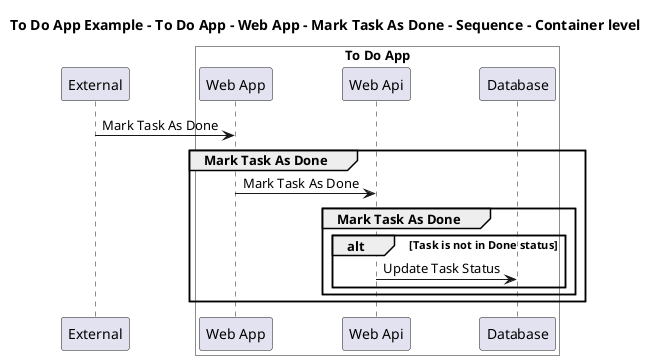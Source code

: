 @startuml

title To Do App Example - To Do App - Web App - Mark Task As Done - Sequence - Container level

participant "External" as C4InterFlow.SoftwareSystems.ExternalSystem

box "To Do App" #White
    participant "Web App" as ToDoAppExample.SoftwareSystems.ToDoApp.Containers.WebApp
    participant "Web Api" as ToDoAppExample.SoftwareSystems.ToDoApp.Containers.WebApi
    participant "Database" as ToDoAppExample.SoftwareSystems.ToDoApp.Containers.Database
end box


C4InterFlow.SoftwareSystems.ExternalSystem -> ToDoAppExample.SoftwareSystems.ToDoApp.Containers.WebApp : Mark Task As Done
group Mark Task As Done
ToDoAppExample.SoftwareSystems.ToDoApp.Containers.WebApp -> ToDoAppExample.SoftwareSystems.ToDoApp.Containers.WebApi : Mark Task As Done
group Mark Task As Done
alt Task is not in Done status
ToDoAppExample.SoftwareSystems.ToDoApp.Containers.WebApi -> ToDoAppExample.SoftwareSystems.ToDoApp.Containers.Database : Update Task Status
end
end
end


@enduml
